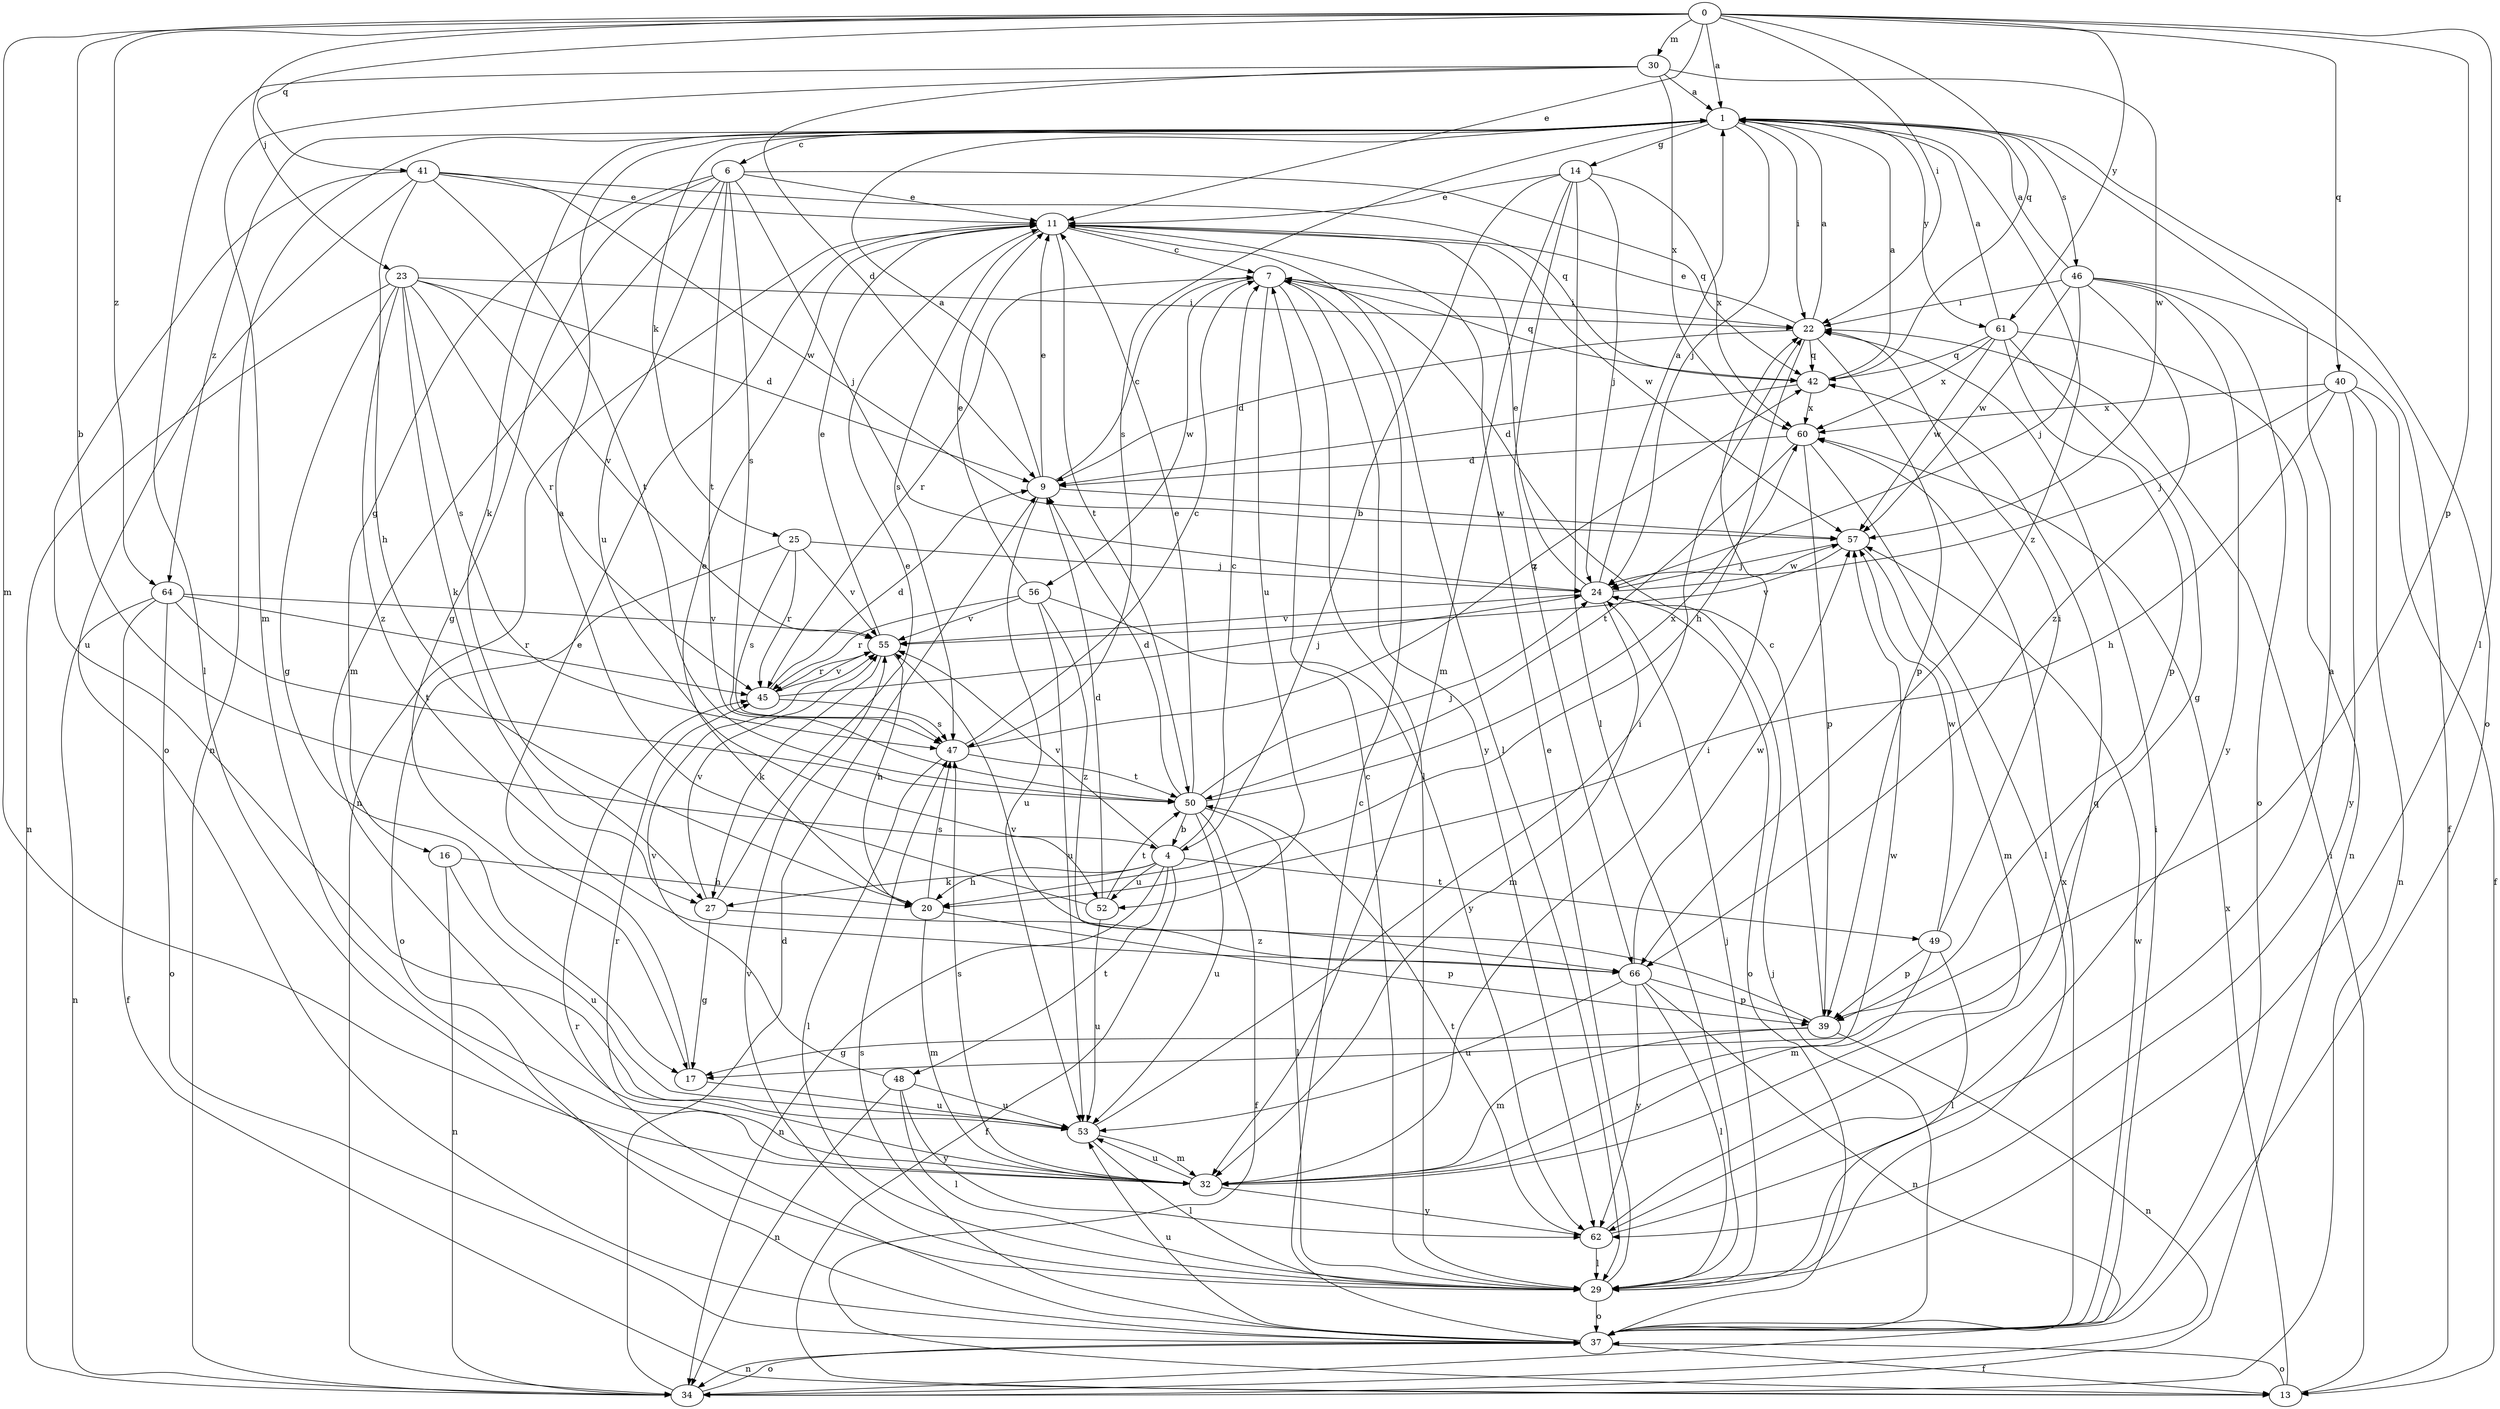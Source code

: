 strict digraph  {
0;
1;
4;
6;
7;
9;
11;
13;
14;
16;
17;
20;
22;
23;
24;
25;
27;
29;
30;
32;
34;
37;
39;
40;
41;
42;
45;
46;
47;
48;
49;
50;
52;
53;
55;
56;
57;
60;
61;
62;
64;
66;
0 -> 1  [label=a];
0 -> 4  [label=b];
0 -> 11  [label=e];
0 -> 22  [label=i];
0 -> 23  [label=j];
0 -> 29  [label=l];
0 -> 30  [label=m];
0 -> 32  [label=m];
0 -> 39  [label=p];
0 -> 40  [label=q];
0 -> 41  [label=q];
0 -> 42  [label=q];
0 -> 61  [label=y];
0 -> 64  [label=z];
1 -> 6  [label=c];
1 -> 14  [label=g];
1 -> 22  [label=i];
1 -> 24  [label=j];
1 -> 25  [label=k];
1 -> 27  [label=k];
1 -> 34  [label=n];
1 -> 37  [label=o];
1 -> 46  [label=s];
1 -> 47  [label=s];
1 -> 61  [label=y];
1 -> 64  [label=z];
1 -> 66  [label=z];
4 -> 7  [label=c];
4 -> 13  [label=f];
4 -> 20  [label=h];
4 -> 27  [label=k];
4 -> 34  [label=n];
4 -> 48  [label=t];
4 -> 49  [label=t];
4 -> 52  [label=u];
4 -> 55  [label=v];
6 -> 11  [label=e];
6 -> 16  [label=g];
6 -> 17  [label=g];
6 -> 24  [label=j];
6 -> 32  [label=m];
6 -> 42  [label=q];
6 -> 47  [label=s];
6 -> 50  [label=t];
6 -> 52  [label=u];
7 -> 22  [label=i];
7 -> 29  [label=l];
7 -> 42  [label=q];
7 -> 45  [label=r];
7 -> 52  [label=u];
7 -> 56  [label=w];
7 -> 62  [label=y];
9 -> 1  [label=a];
9 -> 7  [label=c];
9 -> 11  [label=e];
9 -> 53  [label=u];
9 -> 57  [label=w];
11 -> 7  [label=c];
11 -> 29  [label=l];
11 -> 34  [label=n];
11 -> 47  [label=s];
11 -> 50  [label=t];
11 -> 57  [label=w];
13 -> 22  [label=i];
13 -> 37  [label=o];
13 -> 60  [label=x];
14 -> 4  [label=b];
14 -> 11  [label=e];
14 -> 24  [label=j];
14 -> 29  [label=l];
14 -> 32  [label=m];
14 -> 60  [label=x];
14 -> 66  [label=z];
16 -> 20  [label=h];
16 -> 34  [label=n];
16 -> 53  [label=u];
17 -> 11  [label=e];
17 -> 53  [label=u];
20 -> 11  [label=e];
20 -> 32  [label=m];
20 -> 39  [label=p];
20 -> 47  [label=s];
22 -> 1  [label=a];
22 -> 9  [label=d];
22 -> 11  [label=e];
22 -> 20  [label=h];
22 -> 39  [label=p];
22 -> 42  [label=q];
23 -> 9  [label=d];
23 -> 17  [label=g];
23 -> 22  [label=i];
23 -> 27  [label=k];
23 -> 34  [label=n];
23 -> 45  [label=r];
23 -> 47  [label=s];
23 -> 55  [label=v];
23 -> 66  [label=z];
24 -> 1  [label=a];
24 -> 11  [label=e];
24 -> 32  [label=m];
24 -> 37  [label=o];
24 -> 55  [label=v];
24 -> 57  [label=w];
25 -> 24  [label=j];
25 -> 37  [label=o];
25 -> 45  [label=r];
25 -> 47  [label=s];
25 -> 55  [label=v];
27 -> 11  [label=e];
27 -> 17  [label=g];
27 -> 55  [label=v];
27 -> 66  [label=z];
29 -> 7  [label=c];
29 -> 11  [label=e];
29 -> 24  [label=j];
29 -> 37  [label=o];
29 -> 55  [label=v];
30 -> 1  [label=a];
30 -> 9  [label=d];
30 -> 29  [label=l];
30 -> 32  [label=m];
30 -> 57  [label=w];
30 -> 60  [label=x];
32 -> 22  [label=i];
32 -> 45  [label=r];
32 -> 47  [label=s];
32 -> 53  [label=u];
32 -> 57  [label=w];
32 -> 62  [label=y];
34 -> 9  [label=d];
34 -> 37  [label=o];
37 -> 7  [label=c];
37 -> 13  [label=f];
37 -> 22  [label=i];
37 -> 24  [label=j];
37 -> 34  [label=n];
37 -> 45  [label=r];
37 -> 47  [label=s];
37 -> 53  [label=u];
37 -> 57  [label=w];
37 -> 60  [label=x];
39 -> 7  [label=c];
39 -> 17  [label=g];
39 -> 32  [label=m];
39 -> 34  [label=n];
39 -> 55  [label=v];
40 -> 13  [label=f];
40 -> 20  [label=h];
40 -> 24  [label=j];
40 -> 34  [label=n];
40 -> 60  [label=x];
40 -> 62  [label=y];
41 -> 11  [label=e];
41 -> 20  [label=h];
41 -> 37  [label=o];
41 -> 42  [label=q];
41 -> 50  [label=t];
41 -> 53  [label=u];
41 -> 57  [label=w];
42 -> 1  [label=a];
42 -> 9  [label=d];
42 -> 60  [label=x];
45 -> 9  [label=d];
45 -> 24  [label=j];
45 -> 47  [label=s];
45 -> 55  [label=v];
46 -> 1  [label=a];
46 -> 13  [label=f];
46 -> 22  [label=i];
46 -> 24  [label=j];
46 -> 37  [label=o];
46 -> 57  [label=w];
46 -> 62  [label=y];
46 -> 66  [label=z];
47 -> 7  [label=c];
47 -> 29  [label=l];
47 -> 42  [label=q];
47 -> 50  [label=t];
48 -> 29  [label=l];
48 -> 34  [label=n];
48 -> 53  [label=u];
48 -> 55  [label=v];
48 -> 62  [label=y];
49 -> 22  [label=i];
49 -> 29  [label=l];
49 -> 32  [label=m];
49 -> 39  [label=p];
49 -> 57  [label=w];
50 -> 4  [label=b];
50 -> 9  [label=d];
50 -> 11  [label=e];
50 -> 13  [label=f];
50 -> 24  [label=j];
50 -> 29  [label=l];
50 -> 53  [label=u];
50 -> 60  [label=x];
52 -> 1  [label=a];
52 -> 9  [label=d];
52 -> 50  [label=t];
52 -> 53  [label=u];
53 -> 22  [label=i];
53 -> 29  [label=l];
53 -> 32  [label=m];
55 -> 11  [label=e];
55 -> 20  [label=h];
55 -> 27  [label=k];
55 -> 45  [label=r];
56 -> 11  [label=e];
56 -> 45  [label=r];
56 -> 53  [label=u];
56 -> 55  [label=v];
56 -> 62  [label=y];
56 -> 66  [label=z];
57 -> 24  [label=j];
57 -> 32  [label=m];
57 -> 55  [label=v];
60 -> 9  [label=d];
60 -> 29  [label=l];
60 -> 39  [label=p];
60 -> 50  [label=t];
61 -> 1  [label=a];
61 -> 17  [label=g];
61 -> 34  [label=n];
61 -> 39  [label=p];
61 -> 42  [label=q];
61 -> 57  [label=w];
61 -> 60  [label=x];
62 -> 1  [label=a];
62 -> 29  [label=l];
62 -> 42  [label=q];
62 -> 50  [label=t];
64 -> 13  [label=f];
64 -> 34  [label=n];
64 -> 37  [label=o];
64 -> 45  [label=r];
64 -> 50  [label=t];
64 -> 55  [label=v];
66 -> 29  [label=l];
66 -> 34  [label=n];
66 -> 39  [label=p];
66 -> 53  [label=u];
66 -> 57  [label=w];
66 -> 62  [label=y];
}
